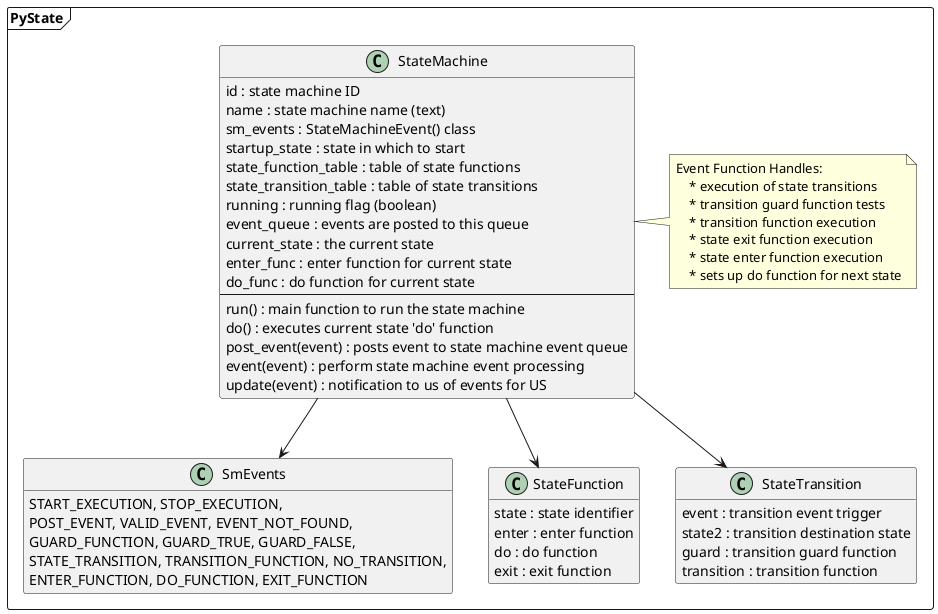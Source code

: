@startuml

hide empty members

package PyState <<Frame>> {

    class SmEvents {
        START_EXECUTION, STOP_EXECUTION,
        POST_EVENT, VALID_EVENT, EVENT_NOT_FOUND,
        GUARD_FUNCTION, GUARD_TRUE, GUARD_FALSE,
        STATE_TRANSITION, TRANSITION_FUNCTION, NO_TRANSITION,
        ENTER_FUNCTION, DO_FUNCTION, EXIT_FUNCTION
    }

    class StateFunction {
        state : state identifier
        enter : enter function
        do : do function
        exit : exit function
    }

    class StateTransition {
        event : transition event trigger
        state2 : transition destination state
        guard : transition guard function
        transition : transition function
    }

    class StateMachine {
        id : state machine ID
        name : state machine name (text)
        sm_events : StateMachineEvent() class
        startup_state : state in which to start
        state_function_table : table of state functions
        state_transition_table : table of state transitions
        running : running flag (boolean)
        event_queue : events are posted to this queue
        current_state : the current state
        enter_func : enter function for current state
        do_func : do function for current state
        ---
        run() : main function to run the state machine
        do() : executes current state 'do' function
        post_event(event) : posts event to state machine event queue
        event(event) : perform state machine event processing
        update(event) : notification to us of events for US
    }
    StateMachine --> SmEvents
    StateMachine --> StateTransition
    StateMachine --> StateFunction

    note right of StateMachine
    Event Function Handles:
        * execution of state transitions
        * transition guard function tests
        * transition function execution
        * state exit function execution
        * state enter function execution
        * sets up do function for next state
    end note
}
@enduml
